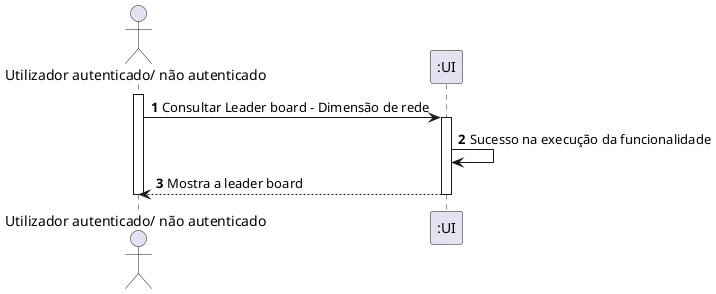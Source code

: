 @startuml
autonumber
'hide footbox

actor "Utilizador autenticado/ não autenticado" as u

activate u
u->":UI": Consultar Leader board - Dimensão de rede
activate ":UI"
":UI"->":UI": Sucesso na execução da funcionalidade
":UI"-->u: Mostra a leader board
deactivate ":UI"
deactivate u
@enduml
